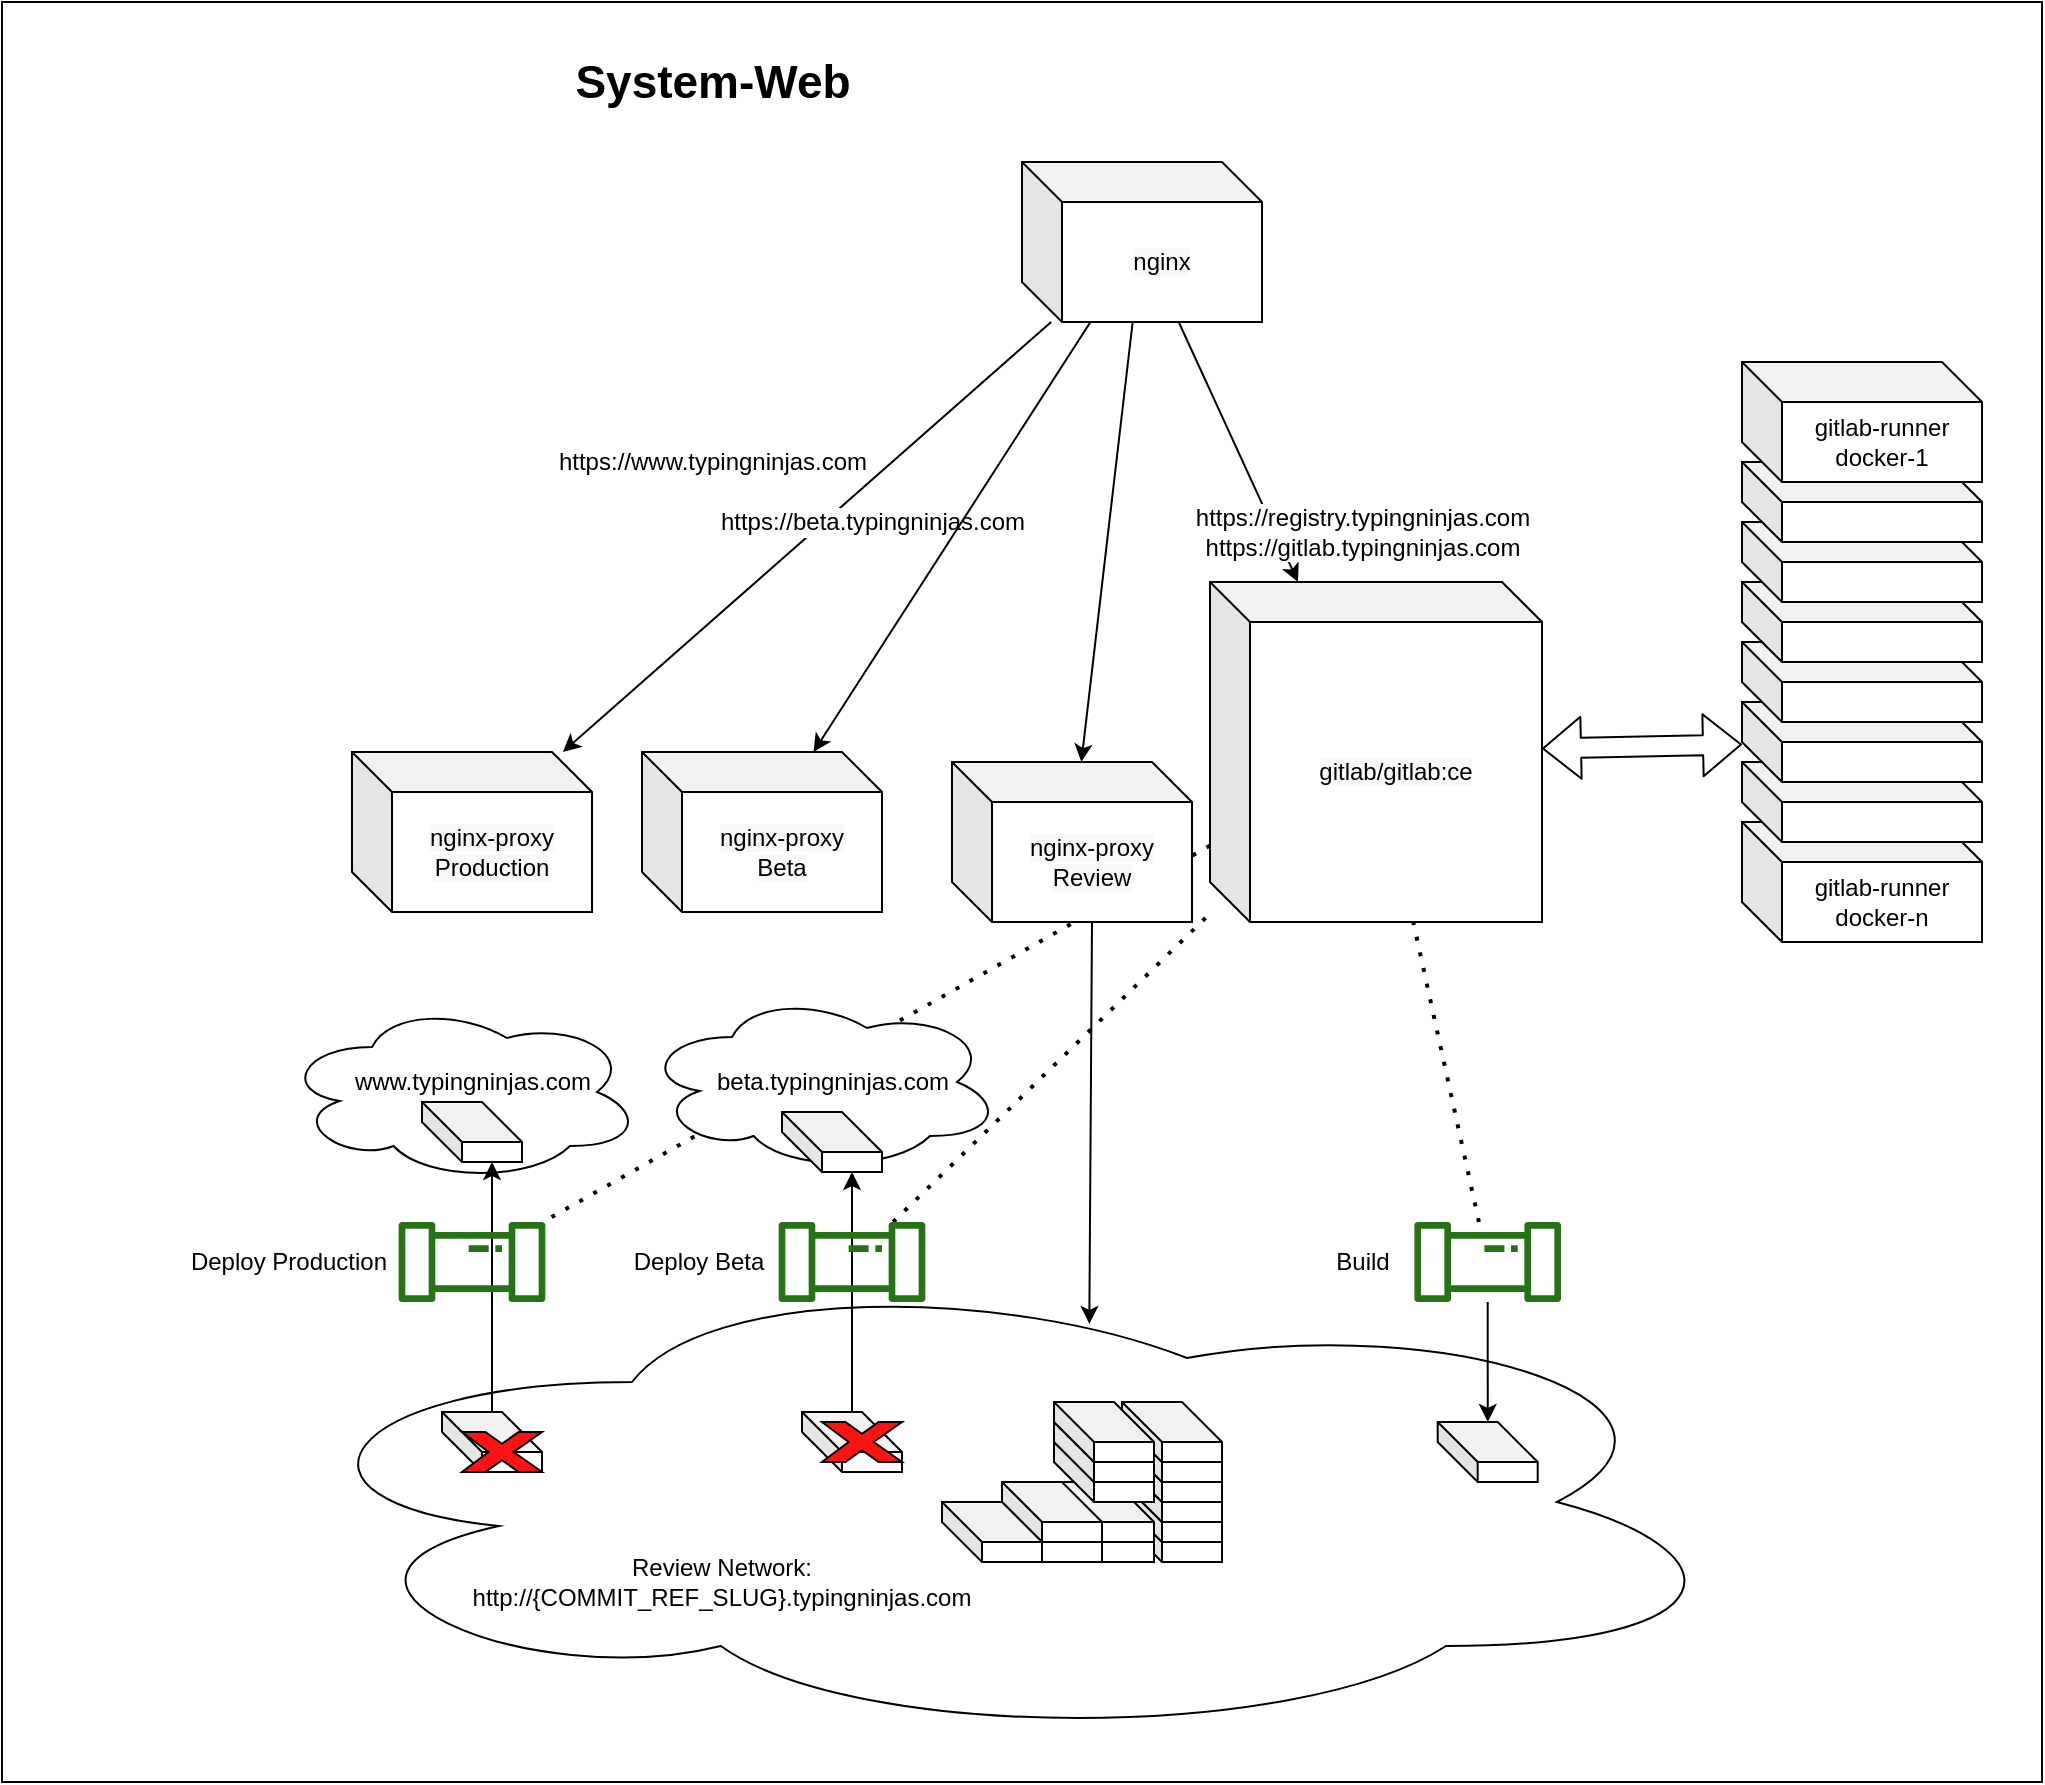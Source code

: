 <mxfile version="13.8.0" type="github">
  <diagram id="uQzgADAbOvrWfYqJeWZQ" name="Page-1">
    <mxGraphModel dx="2253" dy="770" grid="1" gridSize="10" guides="1" tooltips="1" connect="1" arrows="1" fold="1" page="1" pageScale="1" pageWidth="827" pageHeight="1169" math="0" shadow="0">
      <root>
        <mxCell id="0" />
        <mxCell id="1" parent="0" />
        <mxCell id="fqgecBpv5Y54pybV76AC-82" value="" style="rounded=0;whiteSpace=wrap;html=1;labelBackgroundColor=#FF6666;fillColor=#ffffff;gradientColor=none;fontColor=#FF0000;" vertex="1" parent="1">
          <mxGeometry x="-470" y="20" width="1020" height="890" as="geometry" />
        </mxCell>
        <mxCell id="fqgecBpv5Y54pybV76AC-80" value="" style="endArrow=none;dashed=1;html=1;dashPattern=1 3;strokeWidth=2;fontColor=#FF0000;" edge="1" parent="1" source="fqgecBpv5Y54pybV76AC-60" target="GLq832-f8G-JJnEULKAt-32">
          <mxGeometry width="50" height="50" relative="1" as="geometry">
            <mxPoint x="80" y="590" as="sourcePoint" />
            <mxPoint x="130" y="540" as="targetPoint" />
          </mxGeometry>
        </mxCell>
        <mxCell id="fqgecBpv5Y54pybV76AC-81" value="" style="endArrow=none;dashed=1;html=1;dashPattern=1 3;strokeWidth=2;fontColor=#FF0000;" edge="1" parent="1" source="GLq832-f8G-JJnEULKAt-32" target="fqgecBpv5Y54pybV76AC-59">
          <mxGeometry width="50" height="50" relative="1" as="geometry">
            <mxPoint x="310" y="590" as="sourcePoint" />
            <mxPoint x="360" y="540" as="targetPoint" />
          </mxGeometry>
        </mxCell>
        <mxCell id="fqgecBpv5Y54pybV76AC-38" value="" style="ellipse;shape=cloud;whiteSpace=wrap;html=1;" vertex="1" parent="1">
          <mxGeometry x="-340" y="650" width="740" height="240" as="geometry" />
        </mxCell>
        <mxCell id="fqgecBpv5Y54pybV76AC-57" value="" style="ellipse;shape=cloud;whiteSpace=wrap;html=1;" vertex="1" parent="1">
          <mxGeometry x="-330" y="520" width="180" height="90" as="geometry" />
        </mxCell>
        <mxCell id="GLq832-f8G-JJnEULKAt-29" value="&lt;span style=&quot;background-color: rgb(248 , 249 , 250)&quot;&gt;nginx-proxy&lt;/span&gt;&lt;br style=&quot;background-color: rgb(248 , 249 , 250)&quot;&gt;&lt;span style=&quot;background-color: rgb(248 , 249 , 250)&quot;&gt;Beta&lt;/span&gt;" style="shape=cube;whiteSpace=wrap;html=1;boundedLbl=1;backgroundOutline=1;darkOpacity=0.05;darkOpacity2=0.1;labelBackgroundColor=#ffffff;sketch=0;" parent="1" vertex="1">
          <mxGeometry x="-150" y="395" width="120" height="80" as="geometry" />
        </mxCell>
        <mxCell id="GLq832-f8G-JJnEULKAt-31" value="&lt;span style=&quot;background-color: rgb(248 , 249 , 250)&quot;&gt;nginx-proxy&lt;/span&gt;&lt;br style=&quot;background-color: rgb(248 , 249 , 250)&quot;&gt;&lt;span style=&quot;background-color: rgb(248 , 249 , 250)&quot;&gt;Review&lt;/span&gt;" style="shape=cube;whiteSpace=wrap;html=1;boundedLbl=1;backgroundOutline=1;darkOpacity=0.05;darkOpacity2=0.1;labelBackgroundColor=#ffffff;sketch=0;" parent="1" vertex="1">
          <mxGeometry x="5" y="400" width="120" height="80" as="geometry" />
        </mxCell>
        <mxCell id="fqgecBpv5Y54pybV76AC-54" value="" style="ellipse;shape=cloud;whiteSpace=wrap;html=1;" vertex="1" parent="1">
          <mxGeometry x="-150" y="515" width="180" height="90" as="geometry" />
        </mxCell>
        <mxCell id="fqgecBpv5Y54pybV76AC-45" value="" style="shape=cube;whiteSpace=wrap;html=1;boundedLbl=1;backgroundOutline=1;darkOpacity=0.05;darkOpacity2=0.1;" vertex="1" parent="1">
          <mxGeometry x="247.85" y="730" width="50" height="30" as="geometry" />
        </mxCell>
        <mxCell id="GLq832-f8G-JJnEULKAt-33" value="&lt;span&gt;gitlab-runner&lt;/span&gt;&lt;br&gt;&lt;span&gt;docker-n&lt;/span&gt;" style="shape=cube;whiteSpace=wrap;html=1;boundedLbl=1;backgroundOutline=1;darkOpacity=0.05;darkOpacity2=0.1;labelBackgroundColor=#ffffff;sketch=0;" parent="1" vertex="1">
          <mxGeometry x="400" y="430" width="120" height="60" as="geometry" />
        </mxCell>
        <mxCell id="GLq832-f8G-JJnEULKAt-39" value="" style="shape=cube;whiteSpace=wrap;html=1;boundedLbl=1;backgroundOutline=1;darkOpacity=0.05;darkOpacity2=0.1;labelBackgroundColor=#ffffff;sketch=0;" parent="1" vertex="1">
          <mxGeometry x="400" y="400" width="120" height="40" as="geometry" />
        </mxCell>
        <mxCell id="GLq832-f8G-JJnEULKAt-40" value="" style="shape=cube;whiteSpace=wrap;html=1;boundedLbl=1;backgroundOutline=1;darkOpacity=0.05;darkOpacity2=0.1;labelBackgroundColor=#ffffff;sketch=0;" parent="1" vertex="1">
          <mxGeometry x="400" y="370" width="120" height="40" as="geometry" />
        </mxCell>
        <mxCell id="GLq832-f8G-JJnEULKAt-41" value="" style="shape=cube;whiteSpace=wrap;html=1;boundedLbl=1;backgroundOutline=1;darkOpacity=0.05;darkOpacity2=0.1;labelBackgroundColor=#ffffff;sketch=0;" parent="1" vertex="1">
          <mxGeometry x="400" y="340" width="120" height="40" as="geometry" />
        </mxCell>
        <mxCell id="GLq832-f8G-JJnEULKAt-38" value="" style="shape=cube;whiteSpace=wrap;html=1;boundedLbl=1;backgroundOutline=1;darkOpacity=0.05;darkOpacity2=0.1;labelBackgroundColor=#ffffff;sketch=0;" parent="1" vertex="1">
          <mxGeometry x="400" y="310" width="120" height="40" as="geometry" />
        </mxCell>
        <mxCell id="GLq832-f8G-JJnEULKAt-12" value="" style="endArrow=classic;html=1;" parent="1" source="GLq832-f8G-JJnEULKAt-27" target="GLq832-f8G-JJnEULKAt-32" edge="1">
          <mxGeometry width="50" height="50" relative="1" as="geometry">
            <mxPoint x="160" y="100" as="sourcePoint" />
            <mxPoint x="292.273" y="320" as="targetPoint" />
          </mxGeometry>
        </mxCell>
        <mxCell id="GLq832-f8G-JJnEULKAt-15" value="https://registry.typingninjas.com&lt;br&gt;https://gitlab.typingninjas.com" style="text;html=1;align=center;verticalAlign=middle;resizable=0;points=[];autosize=1;labelBackgroundColor=#ffffff;" parent="1" vertex="1">
          <mxGeometry x="120" y="270" width="180" height="30" as="geometry" />
        </mxCell>
        <mxCell id="GLq832-f8G-JJnEULKAt-18" value="" style="endArrow=classic;html=1;" parent="1" source="GLq832-f8G-JJnEULKAt-27" target="GLq832-f8G-JJnEULKAt-28" edge="1">
          <mxGeometry width="50" height="50" relative="1" as="geometry">
            <mxPoint x="-220" y="230" as="sourcePoint" />
            <mxPoint x="-92.273" y="320" as="targetPoint" />
          </mxGeometry>
        </mxCell>
        <mxCell id="GLq832-f8G-JJnEULKAt-19" value="https://www.typingninjas.com" style="text;html=1;align=center;verticalAlign=middle;resizable=0;points=[];autosize=1;labelBackgroundColor=#ffffff;" parent="1" vertex="1">
          <mxGeometry x="-200" y="240" width="170" height="20" as="geometry" />
        </mxCell>
        <mxCell id="GLq832-f8G-JJnEULKAt-20" value="https://beta.typingninjas.com" style="text;html=1;align=center;verticalAlign=middle;resizable=0;points=[];autosize=1;sketch=0;labelBackgroundColor=#ffffff;" parent="1" vertex="1">
          <mxGeometry x="-120" y="270" width="170" height="20" as="geometry" />
        </mxCell>
        <mxCell id="GLq832-f8G-JJnEULKAt-21" value="" style="endArrow=classic;html=1;" parent="1" source="GLq832-f8G-JJnEULKAt-27" target="GLq832-f8G-JJnEULKAt-29" edge="1">
          <mxGeometry width="50" height="50" relative="1" as="geometry">
            <mxPoint x="100" y="310" as="sourcePoint" />
            <mxPoint x="30.455" y="320" as="targetPoint" />
          </mxGeometry>
        </mxCell>
        <mxCell id="GLq832-f8G-JJnEULKAt-22" value="" style="endArrow=classic;html=1;" parent="1" source="GLq832-f8G-JJnEULKAt-27" target="GLq832-f8G-JJnEULKAt-31" edge="1">
          <mxGeometry width="50" height="50" relative="1" as="geometry">
            <mxPoint x="100" y="310" as="sourcePoint" />
            <mxPoint x="161.364" y="320" as="targetPoint" />
          </mxGeometry>
        </mxCell>
        <mxCell id="GLq832-f8G-JJnEULKAt-23" value="&lt;span&gt;Review Network:&lt;br&gt;http://{COMMIT_REF_SLUG}.typingninjas.com&lt;/span&gt;" style="text;html=1;strokeColor=none;fillColor=none;align=center;verticalAlign=middle;whiteSpace=wrap;rounded=0;labelBackgroundColor=#ffffff;" parent="1" vertex="1">
          <mxGeometry x="-160.01" y="800" width="100" height="20" as="geometry" />
        </mxCell>
        <mxCell id="GLq832-f8G-JJnEULKAt-27" value="&lt;span style=&quot;background-color: rgb(248 , 249 , 250)&quot;&gt;nginx&lt;/span&gt;" style="shape=cube;whiteSpace=wrap;html=1;boundedLbl=1;backgroundOutline=1;darkOpacity=0.05;darkOpacity2=0.1;labelBackgroundColor=#ffffff;sketch=0;" parent="1" vertex="1">
          <mxGeometry x="40" y="100" width="120" height="80" as="geometry" />
        </mxCell>
        <mxCell id="GLq832-f8G-JJnEULKAt-28" value="&lt;span style=&quot;background-color: rgb(248 , 249 , 250)&quot;&gt;nginx-proxy&lt;/span&gt;&lt;br style=&quot;background-color: rgb(248 , 249 , 250)&quot;&gt;&lt;span style=&quot;background-color: rgb(248 , 249 , 250)&quot;&gt;Production&lt;/span&gt;" style="shape=cube;whiteSpace=wrap;html=1;boundedLbl=1;backgroundOutline=1;darkOpacity=0.05;darkOpacity2=0.1;labelBackgroundColor=#ffffff;sketch=0;" parent="1" vertex="1">
          <mxGeometry x="-295" y="395" width="120" height="80" as="geometry" />
        </mxCell>
        <mxCell id="GLq832-f8G-JJnEULKAt-32" value="&lt;span style=&quot;background-color: rgb(248 , 249 , 250)&quot;&gt;gitlab/gitlab:ce&lt;/span&gt;" style="shape=cube;whiteSpace=wrap;html=1;boundedLbl=1;backgroundOutline=1;darkOpacity=0.05;darkOpacity2=0.1;labelBackgroundColor=#ffffff;sketch=0;" parent="1" vertex="1">
          <mxGeometry x="134" y="310" width="166" height="170" as="geometry" />
        </mxCell>
        <mxCell id="GLq832-f8G-JJnEULKAt-34" value="" style="shape=cube;whiteSpace=wrap;html=1;boundedLbl=1;backgroundOutline=1;darkOpacity=0.05;darkOpacity2=0.1;labelBackgroundColor=#ffffff;sketch=0;" parent="1" vertex="1">
          <mxGeometry x="400" y="280" width="120" height="40" as="geometry" />
        </mxCell>
        <mxCell id="GLq832-f8G-JJnEULKAt-36" value="" style="shape=cube;whiteSpace=wrap;html=1;boundedLbl=1;backgroundOutline=1;darkOpacity=0.05;darkOpacity2=0.1;labelBackgroundColor=#ffffff;sketch=0;" parent="1" vertex="1">
          <mxGeometry x="400" y="250" width="120" height="40" as="geometry" />
        </mxCell>
        <mxCell id="GLq832-f8G-JJnEULKAt-37" value="&lt;span&gt;gitlab-runner&lt;/span&gt;&lt;br&gt;&lt;span&gt;docker-1&lt;/span&gt;" style="shape=cube;whiteSpace=wrap;html=1;boundedLbl=1;backgroundOutline=1;darkOpacity=0.05;darkOpacity2=0.1;labelBackgroundColor=#ffffff;sketch=0;" parent="1" vertex="1">
          <mxGeometry x="400" y="200" width="120" height="60" as="geometry" />
        </mxCell>
        <mxCell id="GLq832-f8G-JJnEULKAt-44" value="" style="shape=flexArrow;endArrow=classic;startArrow=classic;html=1;" parent="1" source="GLq832-f8G-JJnEULKAt-32" target="GLq832-f8G-JJnEULKAt-40" edge="1">
          <mxGeometry width="50" height="50" relative="1" as="geometry">
            <mxPoint x="310" y="200" as="sourcePoint" />
            <mxPoint x="360" y="150" as="targetPoint" />
          </mxGeometry>
        </mxCell>
        <mxCell id="GLq832-f8G-JJnEULKAt-45" value="&lt;span style=&quot;font-size: 23px&quot;&gt;&lt;b&gt;System-Web&lt;/b&gt;&lt;/span&gt;" style="text;html=1;align=center;verticalAlign=middle;resizable=0;points=[];autosize=1;" parent="1" vertex="1">
          <mxGeometry x="-190" y="50" width="150" height="20" as="geometry" />
        </mxCell>
        <mxCell id="fqgecBpv5Y54pybV76AC-7" value="" style="group" vertex="1" connectable="0" parent="1">
          <mxGeometry x="90" y="720" width="50" height="80" as="geometry" />
        </mxCell>
        <mxCell id="fqgecBpv5Y54pybV76AC-1" value="" style="shape=cube;whiteSpace=wrap;html=1;boundedLbl=1;backgroundOutline=1;darkOpacity=0.05;darkOpacity2=0.1;" vertex="1" parent="fqgecBpv5Y54pybV76AC-7">
          <mxGeometry y="50" width="50" height="30" as="geometry" />
        </mxCell>
        <mxCell id="fqgecBpv5Y54pybV76AC-2" value="" style="shape=cube;whiteSpace=wrap;html=1;boundedLbl=1;backgroundOutline=1;darkOpacity=0.05;darkOpacity2=0.1;" vertex="1" parent="fqgecBpv5Y54pybV76AC-7">
          <mxGeometry y="40" width="50" height="30" as="geometry" />
        </mxCell>
        <mxCell id="fqgecBpv5Y54pybV76AC-3" value="" style="shape=cube;whiteSpace=wrap;html=1;boundedLbl=1;backgroundOutline=1;darkOpacity=0.05;darkOpacity2=0.1;" vertex="1" parent="fqgecBpv5Y54pybV76AC-7">
          <mxGeometry y="30" width="50" height="30" as="geometry" />
        </mxCell>
        <mxCell id="fqgecBpv5Y54pybV76AC-4" value="" style="shape=cube;whiteSpace=wrap;html=1;boundedLbl=1;backgroundOutline=1;darkOpacity=0.05;darkOpacity2=0.1;" vertex="1" parent="fqgecBpv5Y54pybV76AC-7">
          <mxGeometry y="20" width="50" height="30" as="geometry" />
        </mxCell>
        <mxCell id="fqgecBpv5Y54pybV76AC-5" value="" style="shape=cube;whiteSpace=wrap;html=1;boundedLbl=1;backgroundOutline=1;darkOpacity=0.05;darkOpacity2=0.1;" vertex="1" parent="fqgecBpv5Y54pybV76AC-7">
          <mxGeometry y="10" width="50" height="30" as="geometry" />
        </mxCell>
        <mxCell id="fqgecBpv5Y54pybV76AC-6" value="" style="shape=cube;whiteSpace=wrap;html=1;boundedLbl=1;backgroundOutline=1;darkOpacity=0.05;darkOpacity2=0.1;" vertex="1" parent="fqgecBpv5Y54pybV76AC-7">
          <mxGeometry width="50" height="30" as="geometry" />
        </mxCell>
        <mxCell id="fqgecBpv5Y54pybV76AC-20" value="" style="group" vertex="1" connectable="0" parent="fqgecBpv5Y54pybV76AC-7">
          <mxGeometry x="-34" width="50" height="80" as="geometry" />
        </mxCell>
        <mxCell id="fqgecBpv5Y54pybV76AC-21" value="" style="shape=cube;whiteSpace=wrap;html=1;boundedLbl=1;backgroundOutline=1;darkOpacity=0.05;darkOpacity2=0.1;" vertex="1" parent="fqgecBpv5Y54pybV76AC-20">
          <mxGeometry y="50" width="50" height="30" as="geometry" />
        </mxCell>
        <mxCell id="fqgecBpv5Y54pybV76AC-22" value="" style="shape=cube;whiteSpace=wrap;html=1;boundedLbl=1;backgroundOutline=1;darkOpacity=0.05;darkOpacity2=0.1;" vertex="1" parent="fqgecBpv5Y54pybV76AC-20">
          <mxGeometry y="40" width="50" height="30" as="geometry" />
        </mxCell>
        <mxCell id="fqgecBpv5Y54pybV76AC-24" value="" style="shape=cube;whiteSpace=wrap;html=1;boundedLbl=1;backgroundOutline=1;darkOpacity=0.05;darkOpacity2=0.1;" vertex="1" parent="fqgecBpv5Y54pybV76AC-20">
          <mxGeometry y="20" width="50" height="30" as="geometry" />
        </mxCell>
        <mxCell id="fqgecBpv5Y54pybV76AC-25" value="" style="shape=cube;whiteSpace=wrap;html=1;boundedLbl=1;backgroundOutline=1;darkOpacity=0.05;darkOpacity2=0.1;" vertex="1" parent="fqgecBpv5Y54pybV76AC-20">
          <mxGeometry y="10" width="50" height="30" as="geometry" />
        </mxCell>
        <mxCell id="fqgecBpv5Y54pybV76AC-26" value="" style="shape=cube;whiteSpace=wrap;html=1;boundedLbl=1;backgroundOutline=1;darkOpacity=0.05;darkOpacity2=0.1;" vertex="1" parent="fqgecBpv5Y54pybV76AC-20">
          <mxGeometry width="50" height="30" as="geometry" />
        </mxCell>
        <mxCell id="fqgecBpv5Y54pybV76AC-28" value="" style="group" vertex="1" connectable="0" parent="fqgecBpv5Y54pybV76AC-20">
          <mxGeometry x="-26" width="50" height="80" as="geometry" />
        </mxCell>
        <mxCell id="fqgecBpv5Y54pybV76AC-29" value="" style="shape=cube;whiteSpace=wrap;html=1;boundedLbl=1;backgroundOutline=1;darkOpacity=0.05;darkOpacity2=0.1;" vertex="1" parent="fqgecBpv5Y54pybV76AC-28">
          <mxGeometry y="50" width="50" height="30" as="geometry" />
        </mxCell>
        <mxCell id="fqgecBpv5Y54pybV76AC-30" value="" style="shape=cube;whiteSpace=wrap;html=1;boundedLbl=1;backgroundOutline=1;darkOpacity=0.05;darkOpacity2=0.1;" vertex="1" parent="fqgecBpv5Y54pybV76AC-28">
          <mxGeometry y="40" width="50" height="30" as="geometry" />
        </mxCell>
        <mxCell id="fqgecBpv5Y54pybV76AC-31" value="" style="shape=cube;whiteSpace=wrap;html=1;boundedLbl=1;backgroundOutline=1;darkOpacity=0.05;darkOpacity2=0.1;" vertex="1" parent="1">
          <mxGeometry x="-80" y="575" width="50" height="30" as="geometry" />
        </mxCell>
        <mxCell id="fqgecBpv5Y54pybV76AC-23" value="" style="shape=cube;whiteSpace=wrap;html=1;boundedLbl=1;backgroundOutline=1;darkOpacity=0.05;darkOpacity2=0.1;" vertex="1" parent="1">
          <mxGeometry x="-260" y="570" width="50" height="30" as="geometry" />
        </mxCell>
        <mxCell id="fqgecBpv5Y54pybV76AC-32" value="" style="shape=cube;whiteSpace=wrap;html=1;boundedLbl=1;backgroundOutline=1;darkOpacity=0.05;darkOpacity2=0.1;" vertex="1" parent="1">
          <mxGeometry y="770" width="50" height="30" as="geometry" />
        </mxCell>
        <mxCell id="fqgecBpv5Y54pybV76AC-73" style="edgeStyle=orthogonalEdgeStyle;rounded=0;orthogonalLoop=1;jettySize=auto;html=1;entryX=0;entryY=0;entryDx=35;entryDy=30;entryPerimeter=0;fontColor=#FF0000;" edge="1" parent="1" source="fqgecBpv5Y54pybV76AC-33" target="fqgecBpv5Y54pybV76AC-23">
          <mxGeometry relative="1" as="geometry" />
        </mxCell>
        <mxCell id="fqgecBpv5Y54pybV76AC-33" value="" style="shape=cube;whiteSpace=wrap;html=1;boundedLbl=1;backgroundOutline=1;darkOpacity=0.05;darkOpacity2=0.1;" vertex="1" parent="1">
          <mxGeometry x="-250" y="725" width="50" height="30" as="geometry" />
        </mxCell>
        <mxCell id="fqgecBpv5Y54pybV76AC-76" style="edgeStyle=orthogonalEdgeStyle;rounded=0;orthogonalLoop=1;jettySize=auto;html=1;entryX=0;entryY=0;entryDx=35;entryDy=30;entryPerimeter=0;fontColor=#FF0000;" edge="1" parent="1" source="fqgecBpv5Y54pybV76AC-34" target="fqgecBpv5Y54pybV76AC-31">
          <mxGeometry relative="1" as="geometry" />
        </mxCell>
        <mxCell id="fqgecBpv5Y54pybV76AC-34" value="" style="shape=cube;whiteSpace=wrap;html=1;boundedLbl=1;backgroundOutline=1;darkOpacity=0.05;darkOpacity2=0.1;" vertex="1" parent="1">
          <mxGeometry x="-70" y="725" width="50" height="30" as="geometry" />
        </mxCell>
        <mxCell id="fqgecBpv5Y54pybV76AC-43" value="" style="endArrow=classic;html=1;exitX=0;exitY=0;exitDx=70;exitDy=80;exitPerimeter=0;entryX=0.559;entryY=0.129;entryDx=0;entryDy=0;entryPerimeter=0;" edge="1" parent="1" source="GLq832-f8G-JJnEULKAt-31" target="fqgecBpv5Y54pybV76AC-38">
          <mxGeometry width="50" height="50" relative="1" as="geometry">
            <mxPoint x="330" y="410" as="sourcePoint" />
            <mxPoint x="380" y="360" as="targetPoint" />
          </mxGeometry>
        </mxCell>
        <mxCell id="fqgecBpv5Y54pybV76AC-66" style="edgeStyle=orthogonalEdgeStyle;rounded=0;orthogonalLoop=1;jettySize=auto;html=1;" edge="1" parent="1" source="fqgecBpv5Y54pybV76AC-44" target="fqgecBpv5Y54pybV76AC-45">
          <mxGeometry relative="1" as="geometry" />
        </mxCell>
        <mxCell id="fqgecBpv5Y54pybV76AC-44" value="" style="outlineConnect=0;fontColor=#232F3E;gradientColor=none;fillColor=#277116;strokeColor=none;dashed=0;verticalLabelPosition=bottom;verticalAlign=top;align=center;html=1;fontSize=12;fontStyle=0;aspect=fixed;pointerEvents=1;shape=mxgraph.aws4.iot_analytics_pipeline;" vertex="1" parent="1">
          <mxGeometry x="235.71" y="630" width="74.29" height="40" as="geometry" />
        </mxCell>
        <mxCell id="fqgecBpv5Y54pybV76AC-47" value="Build" style="text;html=1;align=center;verticalAlign=middle;resizable=0;points=[];autosize=1;fillColor=#ffffff;labelBackgroundColor=#ffffff;labelBorderColor=none;" vertex="1" parent="1">
          <mxGeometry x="190.0" y="640" width="40" height="20" as="geometry" />
        </mxCell>
        <mxCell id="fqgecBpv5Y54pybV76AC-48" value="Deploy Beta" style="text;html=1;align=center;verticalAlign=middle;resizable=0;points=[];autosize=1;fillColor=#ffffff;labelBackgroundColor=#ffffff;labelBorderColor=none;" vertex="1" parent="1">
          <mxGeometry x="-162.15" y="640" width="80" height="20" as="geometry" />
        </mxCell>
        <mxCell id="fqgecBpv5Y54pybV76AC-56" value="&lt;span&gt;beta.typingninjas.com&lt;/span&gt;" style="text;html=1;align=center;verticalAlign=middle;resizable=0;points=[];autosize=1;" vertex="1" parent="1">
          <mxGeometry x="-120" y="550" width="130" height="20" as="geometry" />
        </mxCell>
        <mxCell id="fqgecBpv5Y54pybV76AC-58" value="&lt;span&gt;www.typingninjas.com&lt;/span&gt;" style="text;html=1;align=center;verticalAlign=middle;resizable=0;points=[];autosize=1;" vertex="1" parent="1">
          <mxGeometry x="-300" y="550" width="130" height="20" as="geometry" />
        </mxCell>
        <mxCell id="fqgecBpv5Y54pybV76AC-59" value="" style="outlineConnect=0;fontColor=#232F3E;gradientColor=none;fillColor=#277116;strokeColor=none;dashed=0;verticalLabelPosition=bottom;verticalAlign=top;align=center;html=1;fontSize=12;fontStyle=0;aspect=fixed;pointerEvents=1;shape=mxgraph.aws4.iot_analytics_pipeline;" vertex="1" parent="1">
          <mxGeometry x="-272.15" y="630" width="74.29" height="40" as="geometry" />
        </mxCell>
        <mxCell id="fqgecBpv5Y54pybV76AC-61" value="Deploy Production" style="text;html=1;align=center;verticalAlign=middle;resizable=0;points=[];autosize=1;fillColor=#ffffff;labelBackgroundColor=#ffffff;labelBorderColor=none;" vertex="1" parent="1">
          <mxGeometry x="-382.15" y="640" width="110" height="20" as="geometry" />
        </mxCell>
        <mxCell id="fqgecBpv5Y54pybV76AC-69" value="" style="verticalLabelPosition=bottom;verticalAlign=top;html=1;shape=mxgraph.basic.x;labelBackgroundColor=#FF6666;fontColor=#FF0000;fillColor=#FF1212;" vertex="1" parent="1">
          <mxGeometry x="-60" y="730" width="39.99" height="20" as="geometry" />
        </mxCell>
        <mxCell id="fqgecBpv5Y54pybV76AC-71" value="" style="verticalLabelPosition=bottom;verticalAlign=top;html=1;shape=mxgraph.basic.x;labelBackgroundColor=#FF6666;fontColor=#FF0000;fillColor=#FF1212;" vertex="1" parent="1">
          <mxGeometry x="-239.99" y="735" width="39.99" height="20" as="geometry" />
        </mxCell>
        <mxCell id="fqgecBpv5Y54pybV76AC-60" value="" style="outlineConnect=0;fontColor=#232F3E;gradientColor=none;fillColor=#277116;strokeColor=none;dashed=0;verticalLabelPosition=bottom;verticalAlign=top;align=center;html=1;fontSize=12;fontStyle=0;aspect=fixed;pointerEvents=1;shape=mxgraph.aws4.iot_analytics_pipeline;" vertex="1" parent="1">
          <mxGeometry x="-82.15" y="630" width="74.29" height="40" as="geometry" />
        </mxCell>
        <mxCell id="fqgecBpv5Y54pybV76AC-79" value="" style="endArrow=none;dashed=1;html=1;dashPattern=1 3;strokeWidth=2;fontColor=#FF0000;" edge="1" parent="1" source="fqgecBpv5Y54pybV76AC-44" target="GLq832-f8G-JJnEULKAt-32">
          <mxGeometry width="50" height="50" relative="1" as="geometry">
            <mxPoint x="220" y="600" as="sourcePoint" />
            <mxPoint x="270" y="550" as="targetPoint" />
          </mxGeometry>
        </mxCell>
      </root>
    </mxGraphModel>
  </diagram>
</mxfile>
